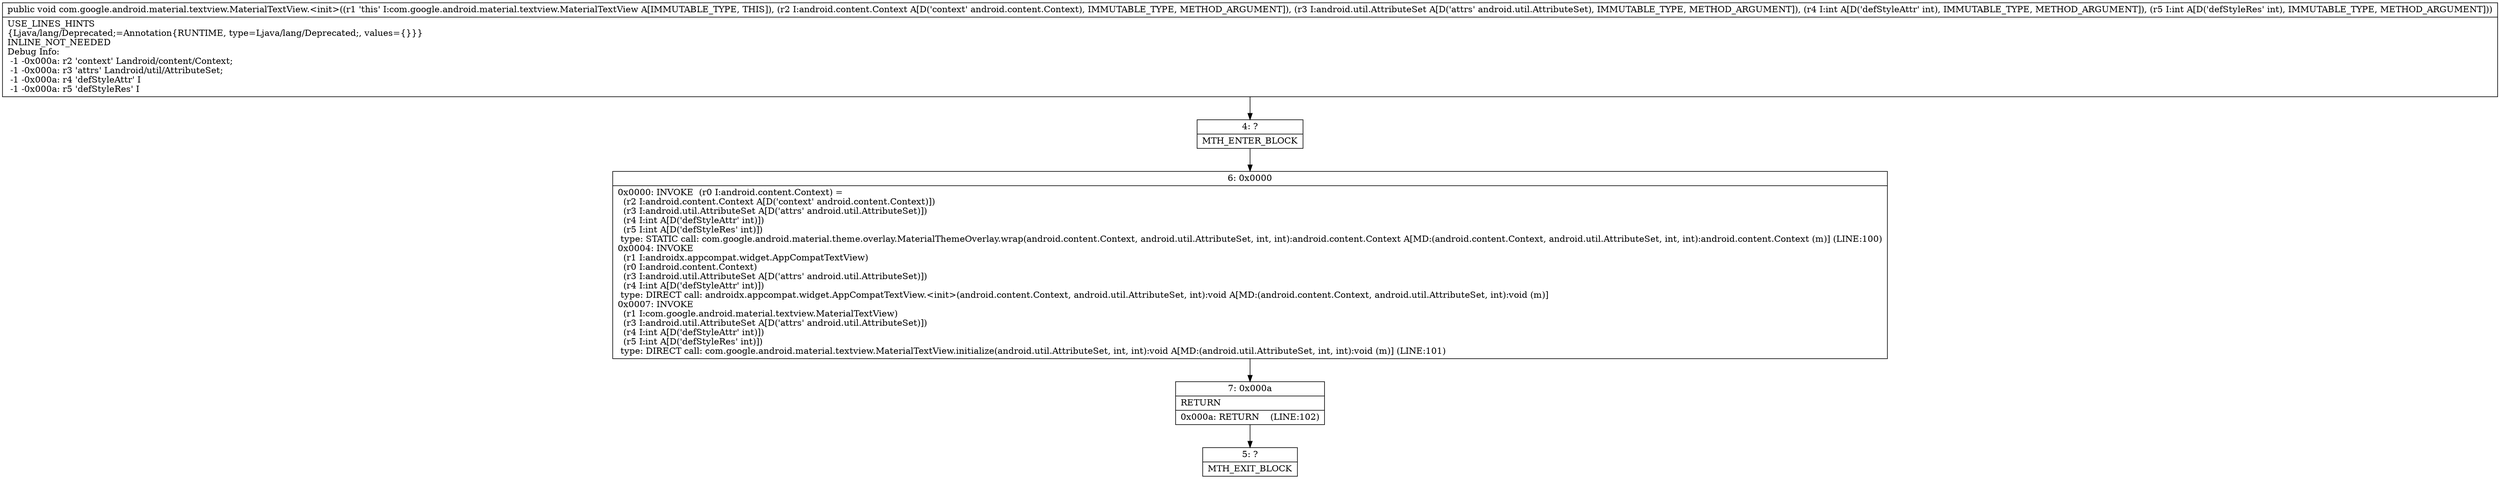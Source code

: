 digraph "CFG forcom.google.android.material.textview.MaterialTextView.\<init\>(Landroid\/content\/Context;Landroid\/util\/AttributeSet;II)V" {
Node_4 [shape=record,label="{4\:\ ?|MTH_ENTER_BLOCK\l}"];
Node_6 [shape=record,label="{6\:\ 0x0000|0x0000: INVOKE  (r0 I:android.content.Context) = \l  (r2 I:android.content.Context A[D('context' android.content.Context)])\l  (r3 I:android.util.AttributeSet A[D('attrs' android.util.AttributeSet)])\l  (r4 I:int A[D('defStyleAttr' int)])\l  (r5 I:int A[D('defStyleRes' int)])\l type: STATIC call: com.google.android.material.theme.overlay.MaterialThemeOverlay.wrap(android.content.Context, android.util.AttributeSet, int, int):android.content.Context A[MD:(android.content.Context, android.util.AttributeSet, int, int):android.content.Context (m)] (LINE:100)\l0x0004: INVOKE  \l  (r1 I:androidx.appcompat.widget.AppCompatTextView)\l  (r0 I:android.content.Context)\l  (r3 I:android.util.AttributeSet A[D('attrs' android.util.AttributeSet)])\l  (r4 I:int A[D('defStyleAttr' int)])\l type: DIRECT call: androidx.appcompat.widget.AppCompatTextView.\<init\>(android.content.Context, android.util.AttributeSet, int):void A[MD:(android.content.Context, android.util.AttributeSet, int):void (m)]\l0x0007: INVOKE  \l  (r1 I:com.google.android.material.textview.MaterialTextView)\l  (r3 I:android.util.AttributeSet A[D('attrs' android.util.AttributeSet)])\l  (r4 I:int A[D('defStyleAttr' int)])\l  (r5 I:int A[D('defStyleRes' int)])\l type: DIRECT call: com.google.android.material.textview.MaterialTextView.initialize(android.util.AttributeSet, int, int):void A[MD:(android.util.AttributeSet, int, int):void (m)] (LINE:101)\l}"];
Node_7 [shape=record,label="{7\:\ 0x000a|RETURN\l|0x000a: RETURN    (LINE:102)\l}"];
Node_5 [shape=record,label="{5\:\ ?|MTH_EXIT_BLOCK\l}"];
MethodNode[shape=record,label="{public void com.google.android.material.textview.MaterialTextView.\<init\>((r1 'this' I:com.google.android.material.textview.MaterialTextView A[IMMUTABLE_TYPE, THIS]), (r2 I:android.content.Context A[D('context' android.content.Context), IMMUTABLE_TYPE, METHOD_ARGUMENT]), (r3 I:android.util.AttributeSet A[D('attrs' android.util.AttributeSet), IMMUTABLE_TYPE, METHOD_ARGUMENT]), (r4 I:int A[D('defStyleAttr' int), IMMUTABLE_TYPE, METHOD_ARGUMENT]), (r5 I:int A[D('defStyleRes' int), IMMUTABLE_TYPE, METHOD_ARGUMENT]))  | USE_LINES_HINTS\l\{Ljava\/lang\/Deprecated;=Annotation\{RUNTIME, type=Ljava\/lang\/Deprecated;, values=\{\}\}\}\lINLINE_NOT_NEEDED\lDebug Info:\l  \-1 \-0x000a: r2 'context' Landroid\/content\/Context;\l  \-1 \-0x000a: r3 'attrs' Landroid\/util\/AttributeSet;\l  \-1 \-0x000a: r4 'defStyleAttr' I\l  \-1 \-0x000a: r5 'defStyleRes' I\l}"];
MethodNode -> Node_4;Node_4 -> Node_6;
Node_6 -> Node_7;
Node_7 -> Node_5;
}


